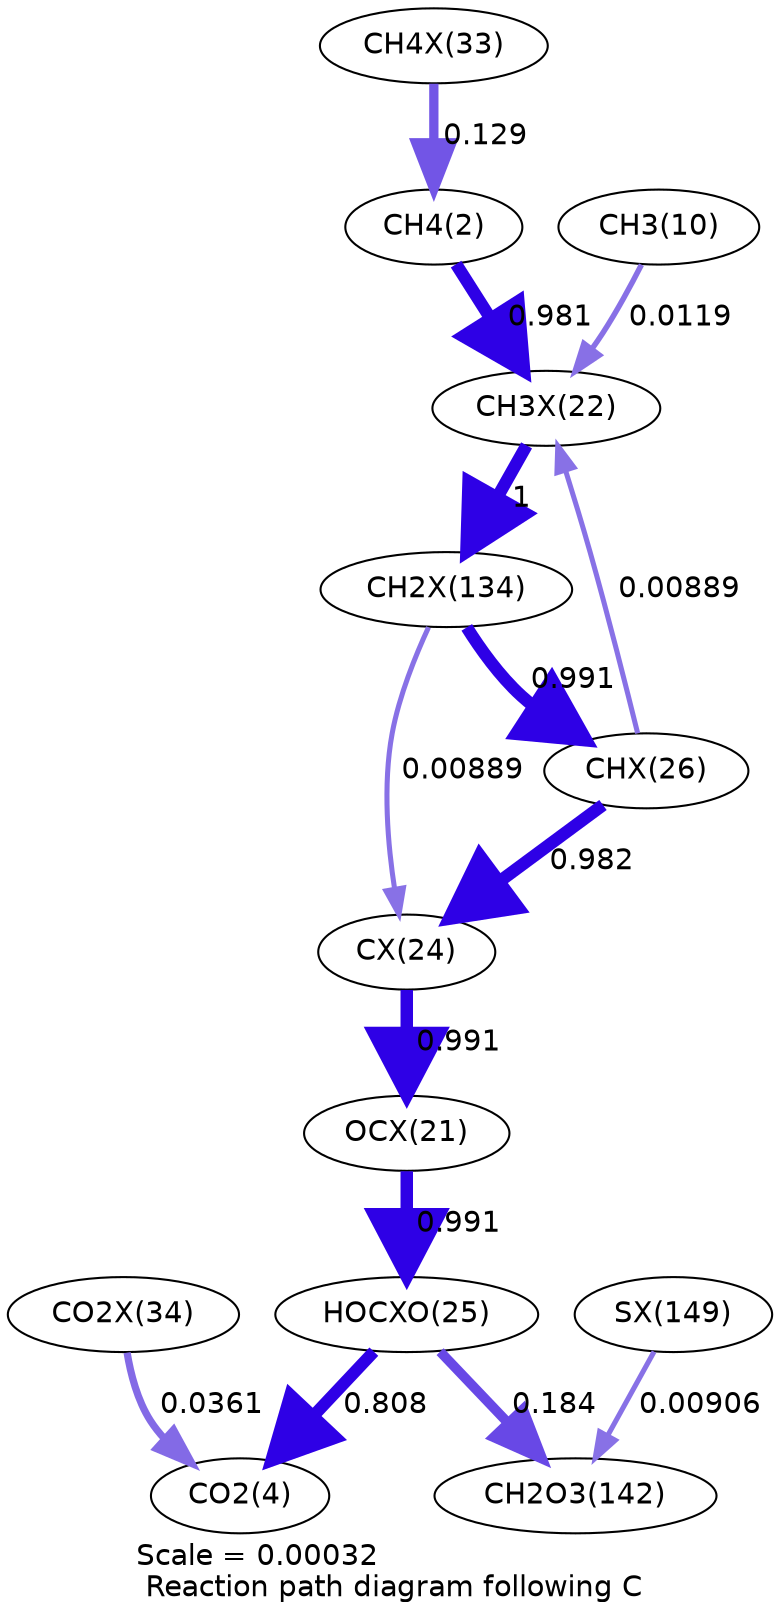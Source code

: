 digraph reaction_paths {
center=1;
s33 -> s4[fontname="Helvetica", penwidth=4.45, arrowsize=2.23, color="0.7, 0.629, 0.9"
, label=" 0.129"];
s4 -> s27[fontname="Helvetica", penwidth=5.99, arrowsize=2.99, color="0.7, 1.48, 0.9"
, label=" 0.981"];
s12 -> s27[fontname="Helvetica", penwidth=2.65, arrowsize=1.33, color="0.7, 0.512, 0.9"
, label=" 0.0119"];
s27 -> s41[fontname="Helvetica", penwidth=6, arrowsize=3, color="0.7, 1.5, 0.9"
, label=" 1"];
s31 -> s27[fontname="Helvetica", penwidth=2.43, arrowsize=1.22, color="0.7, 0.509, 0.9"
, label=" 0.00889"];
s41 -> s31[fontname="Helvetica", penwidth=5.99, arrowsize=3, color="0.7, 1.49, 0.9"
, label=" 0.991"];
s41 -> s29[fontname="Helvetica", penwidth=2.43, arrowsize=1.22, color="0.7, 0.509, 0.9"
, label=" 0.00889"];
s31 -> s29[fontname="Helvetica", penwidth=5.99, arrowsize=2.99, color="0.7, 1.48, 0.9"
, label=" 0.982"];
s29 -> s26[fontname="Helvetica", penwidth=5.99, arrowsize=3, color="0.7, 1.49, 0.9"
, label=" 0.991"];
s26 -> s30[fontname="Helvetica", penwidth=5.99, arrowsize=3, color="0.7, 1.49, 0.9"
, label=" 0.991"];
s30 -> s6[fontname="Helvetica", penwidth=5.84, arrowsize=2.92, color="0.7, 1.31, 0.9"
, label=" 0.808"];
s34 -> s6[fontname="Helvetica", penwidth=3.49, arrowsize=1.75, color="0.7, 0.536, 0.9"
, label=" 0.0361"];
s30 -> s21[fontname="Helvetica", penwidth=4.72, arrowsize=2.36, color="0.7, 0.684, 0.9"
, label=" 0.184"];
s46 -> s21[fontname="Helvetica", penwidth=2.45, arrowsize=1.22, color="0.7, 0.509, 0.9"
, label=" 0.00906"];
s4 [ fontname="Helvetica", label="CH4(2)"];
s6 [ fontname="Helvetica", label="CO2(4)"];
s12 [ fontname="Helvetica", label="CH3(10)"];
s21 [ fontname="Helvetica", label="CH2O3(142)"];
s26 [ fontname="Helvetica", label="OCX(21)"];
s27 [ fontname="Helvetica", label="CH3X(22)"];
s29 [ fontname="Helvetica", label="CX(24)"];
s30 [ fontname="Helvetica", label="HOCXO(25)"];
s31 [ fontname="Helvetica", label="CHX(26)"];
s33 [ fontname="Helvetica", label="CH4X(33)"];
s34 [ fontname="Helvetica", label="CO2X(34)"];
s41 [ fontname="Helvetica", label="CH2X(134)"];
s46 [ fontname="Helvetica", label="SX(149)"];
 label = "Scale = 0.00032\l Reaction path diagram following C";
 fontname = "Helvetica";
}
